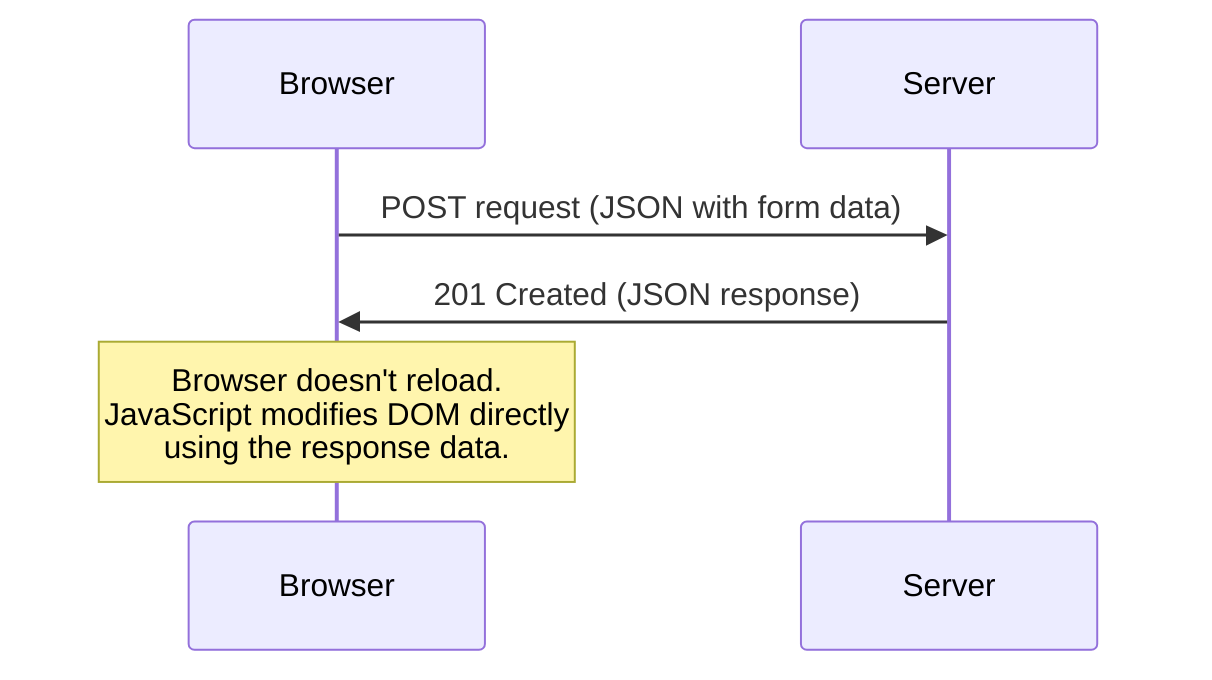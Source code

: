 sequenceDiagram
    participant Browser
    participant Server
    Browser->>Server: POST request (JSON with form data)
    Server->>Browser: 201 Created (JSON response)
    Note over Browser: Browser doesn't reload.<br/>JavaScript modifies DOM directly<br/>using the response data.
